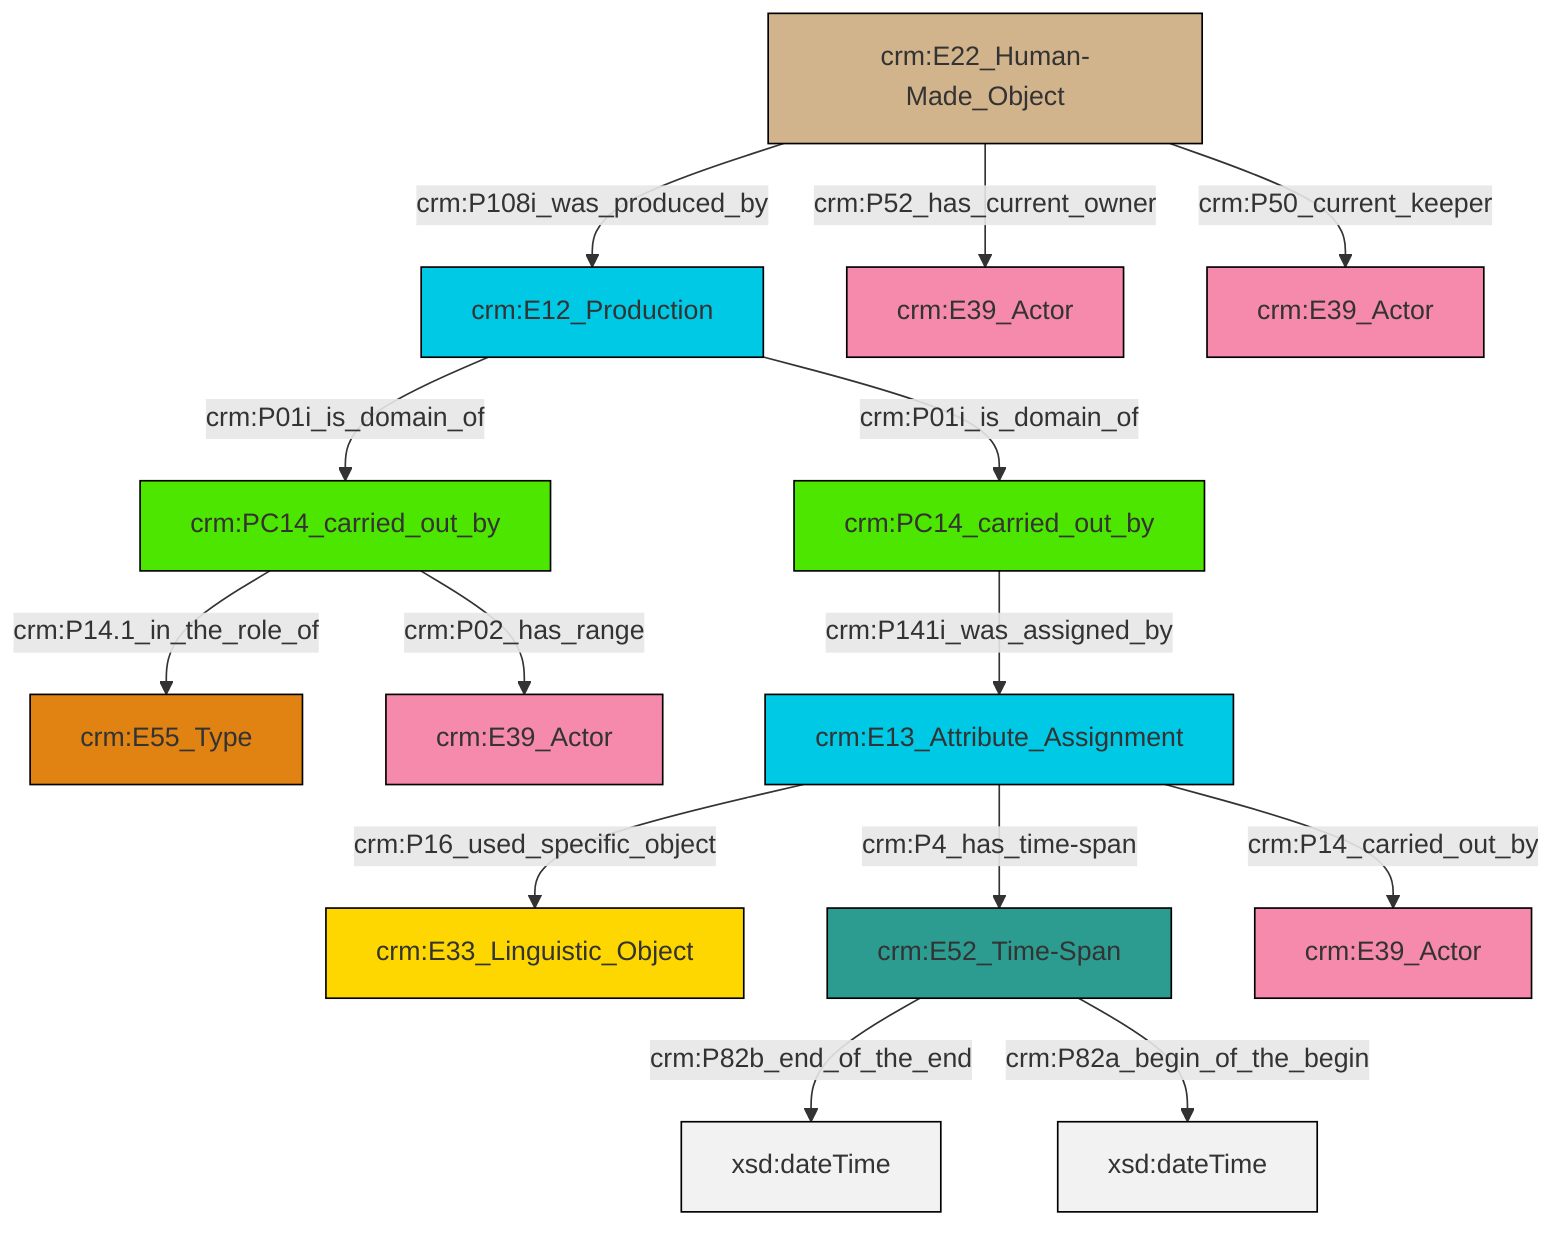 graph TD
classDef Literal fill:#f2f2f2,stroke:#000000;
classDef CRM_Entity fill:#FFFFFF,stroke:#000000;
classDef Temporal_Entity fill:#00C9E6, stroke:#000000;
classDef Type fill:#E18312, stroke:#000000;
classDef Time-Span fill:#2C9C91, stroke:#000000;
classDef Appellation fill:#FFEB7F, stroke:#000000;
classDef Place fill:#008836, stroke:#000000;
classDef Persistent_Item fill:#B266B2, stroke:#000000;
classDef Conceptual_Object fill:#FFD700, stroke:#000000;
classDef Physical_Thing fill:#D2B48C, stroke:#000000;
classDef Actor fill:#f58aad, stroke:#000000;
classDef PC_Classes fill:#4ce600, stroke:#000000;
classDef Multi fill:#cccccc,stroke:#000000;

2["crm:E22_Human-Made_Object"]:::Physical_Thing -->|crm:P108i_was_produced_by| 3["crm:E12_Production"]:::Temporal_Entity
4["crm:PC14_carried_out_by"]:::PC_Classes -->|crm:P14.1_in_the_role_of| 5["crm:E55_Type"]:::Type
6["crm:E52_Time-Span"]:::Time-Span -->|crm:P82b_end_of_the_end| 7[xsd:dateTime]:::Literal
3["crm:E12_Production"]:::Temporal_Entity -->|crm:P01i_is_domain_of| 10["crm:PC14_carried_out_by"]:::PC_Classes
16["crm:E13_Attribute_Assignment"]:::Temporal_Entity -->|crm:P14_carried_out_by| 17["crm:E39_Actor"]:::Actor
16["crm:E13_Attribute_Assignment"]:::Temporal_Entity -->|crm:P4_has_time-span| 6["crm:E52_Time-Span"]:::Time-Span
4["crm:PC14_carried_out_by"]:::PC_Classes -->|crm:P02_has_range| 13["crm:E39_Actor"]:::Actor
16["crm:E13_Attribute_Assignment"]:::Temporal_Entity -->|crm:P16_used_specific_object| 0["crm:E33_Linguistic_Object"]:::Conceptual_Object
2["crm:E22_Human-Made_Object"]:::Physical_Thing -->|crm:P52_has_current_owner| 11["crm:E39_Actor"]:::Actor
10["crm:PC14_carried_out_by"]:::PC_Classes -->|crm:P141i_was_assigned_by| 16["crm:E13_Attribute_Assignment"]:::Temporal_Entity
2["crm:E22_Human-Made_Object"]:::Physical_Thing -->|crm:P50_current_keeper| 20["crm:E39_Actor"]:::Actor
3["crm:E12_Production"]:::Temporal_Entity -->|crm:P01i_is_domain_of| 4["crm:PC14_carried_out_by"]:::PC_Classes
6["crm:E52_Time-Span"]:::Time-Span -->|crm:P82a_begin_of_the_begin| 25[xsd:dateTime]:::Literal